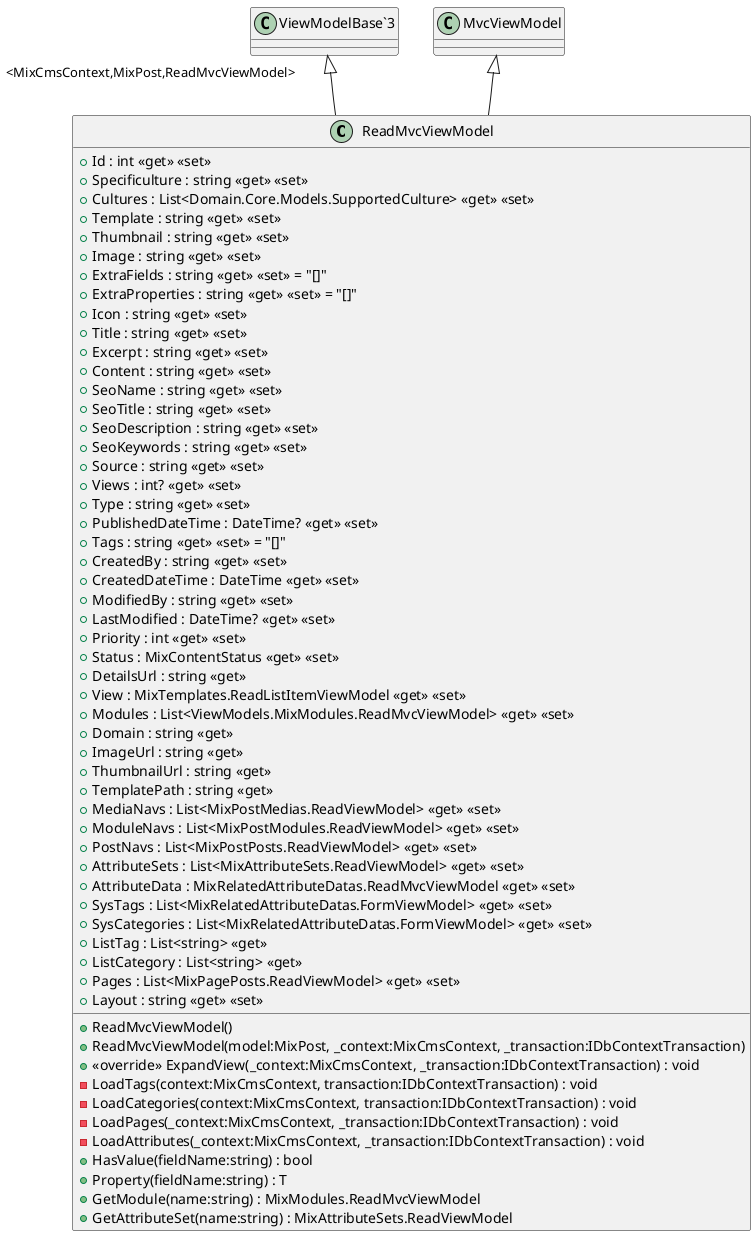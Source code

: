 @startuml
class ReadMvcViewModel {
    + Id : int <<get>> <<set>>
    + Specificulture : string <<get>> <<set>>
    + Cultures : List<Domain.Core.Models.SupportedCulture> <<get>> <<set>>
    + Template : string <<get>> <<set>>
    + Thumbnail : string <<get>> <<set>>
    + Image : string <<get>> <<set>>
    + ExtraFields : string <<get>> <<set>> = "[]"
    + ExtraProperties : string <<get>> <<set>> = "[]"
    + Icon : string <<get>> <<set>>
    + Title : string <<get>> <<set>>
    + Excerpt : string <<get>> <<set>>
    + Content : string <<get>> <<set>>
    + SeoName : string <<get>> <<set>>
    + SeoTitle : string <<get>> <<set>>
    + SeoDescription : string <<get>> <<set>>
    + SeoKeywords : string <<get>> <<set>>
    + Source : string <<get>> <<set>>
    + Views : int? <<get>> <<set>>
    + Type : string <<get>> <<set>>
    + PublishedDateTime : DateTime? <<get>> <<set>>
    + Tags : string <<get>> <<set>> = "[]"
    + CreatedBy : string <<get>> <<set>>
    + CreatedDateTime : DateTime <<get>> <<set>>
    + ModifiedBy : string <<get>> <<set>>
    + LastModified : DateTime? <<get>> <<set>>
    + Priority : int <<get>> <<set>>
    + Status : MixContentStatus <<get>> <<set>>
    + DetailsUrl : string <<get>>
    + View : MixTemplates.ReadListItemViewModel <<get>> <<set>>
    + Modules : List<ViewModels.MixModules.ReadMvcViewModel> <<get>> <<set>>
    + Domain : string <<get>>
    + ImageUrl : string <<get>>
    + ThumbnailUrl : string <<get>>
    + TemplatePath : string <<get>>
    + MediaNavs : List<MixPostMedias.ReadViewModel> <<get>> <<set>>
    + ModuleNavs : List<MixPostModules.ReadViewModel> <<get>> <<set>>
    + PostNavs : List<MixPostPosts.ReadViewModel> <<get>> <<set>>
    + AttributeSets : List<MixAttributeSets.ReadViewModel> <<get>> <<set>>
    + AttributeData : MixRelatedAttributeDatas.ReadMvcViewModel <<get>> <<set>>
    + SysTags : List<MixRelatedAttributeDatas.FormViewModel> <<get>> <<set>>
    + SysCategories : List<MixRelatedAttributeDatas.FormViewModel> <<get>> <<set>>
    + ListTag : List<string> <<get>>
    + ListCategory : List<string> <<get>>
    + Pages : List<MixPagePosts.ReadViewModel> <<get>> <<set>>
    + Layout : string <<get>> <<set>>
    + ReadMvcViewModel()
    + ReadMvcViewModel(model:MixPost, _context:MixCmsContext, _transaction:IDbContextTransaction)
    + <<override>> ExpandView(_context:MixCmsContext, _transaction:IDbContextTransaction) : void
    - LoadTags(context:MixCmsContext, transaction:IDbContextTransaction) : void
    - LoadCategories(context:MixCmsContext, transaction:IDbContextTransaction) : void
    - LoadPages(_context:MixCmsContext, _transaction:IDbContextTransaction) : void
    - LoadAttributes(_context:MixCmsContext, _transaction:IDbContextTransaction) : void
    + HasValue(fieldName:string) : bool
    + Property(fieldName:string) : T
    + GetModule(name:string) : MixModules.ReadMvcViewModel
    + GetAttributeSet(name:string) : MixAttributeSets.ReadViewModel
}
"ViewModelBase`3" "<MixCmsContext,MixPost,ReadMvcViewModel>" <|-- ReadMvcViewModel
MvcViewModel <|-- ReadMvcViewModel
@enduml
